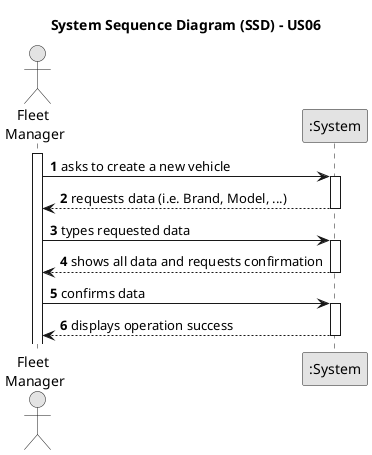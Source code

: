 @startuml
skinparam monochrome true
skinparam packageStyle rectangle
skinparam shadowing false

title System Sequence Diagram (SSD) - US06

autonumber

actor "Fleet \nManager" as Employee
participant ":System" as System

activate Employee

    Employee -> System : asks to create a new vehicle
    activate System

        System --> Employee : requests data (i.e. Brand, Model, ...)
    deactivate System

    Employee -> System : types requested data
    activate System

        System --> Employee : shows all data and requests confirmation
    deactivate System

    Employee -> System : confirms data
    activate System

        System --> Employee : displays operation success
    deactivate System

@enduml